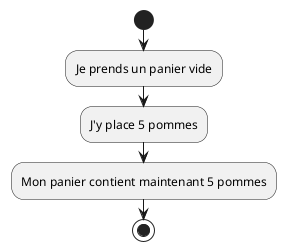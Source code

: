 @startuml
start
:Je prends un panier vide;
:J'y place 5 pommes;
:Mon panier contient maintenant 5 pommes;
stop
@enduml
